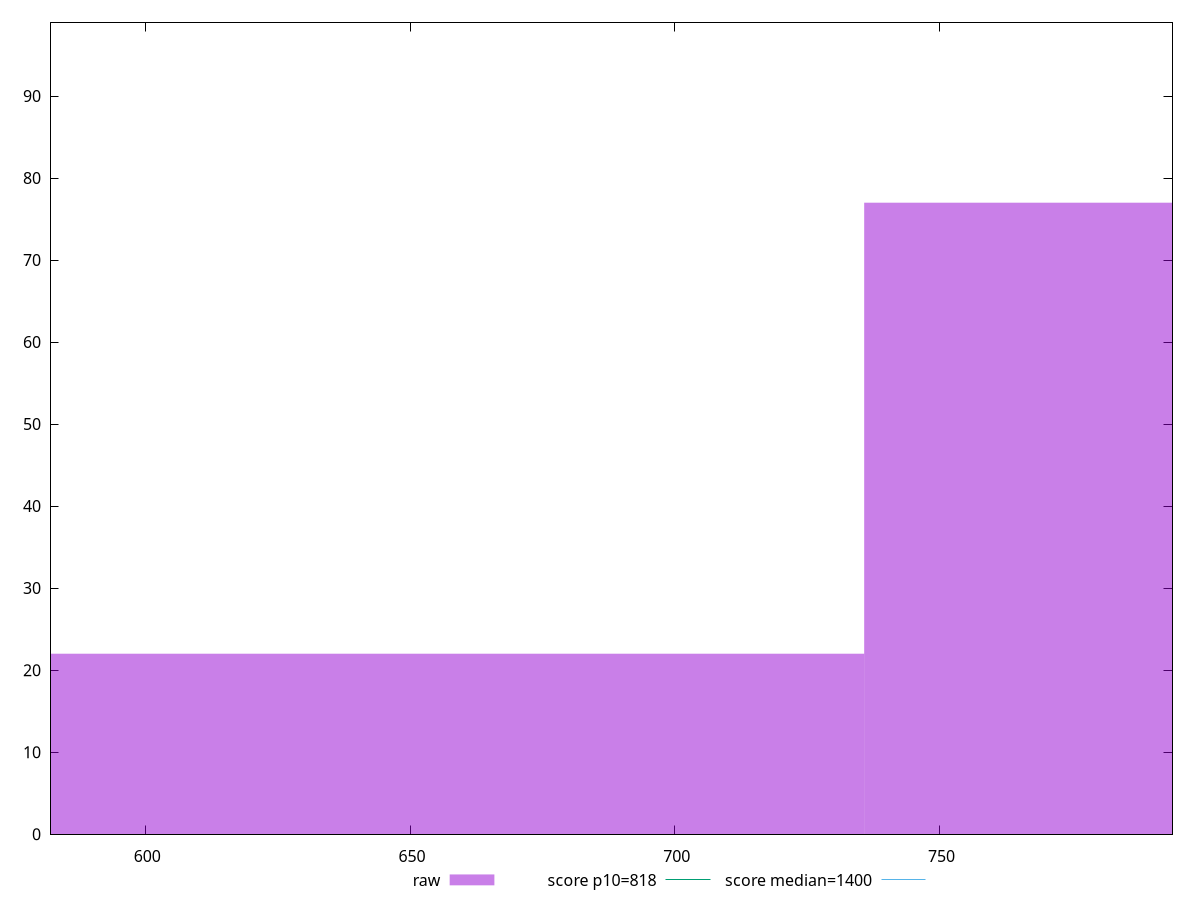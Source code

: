 reset

$raw <<EOF
630.6601512159452 22
840.8802016212603 77
EOF

set key outside below
set boxwidth 210.22005040531508
set xrange [582:794]
set yrange [0:99]
set trange [0:99]
set style fill transparent solid 0.5 noborder

set parametric
set terminal svg size 640, 490 enhanced background rgb 'white'
set output "report/report_00029_2021-02-24T13-36-40.390Z/dom-size/samples/card/raw/histogram.svg"

plot $raw title "raw" with boxes, \
     818,t title "score p10=818", \
     1400,t title "score median=1400"

reset
